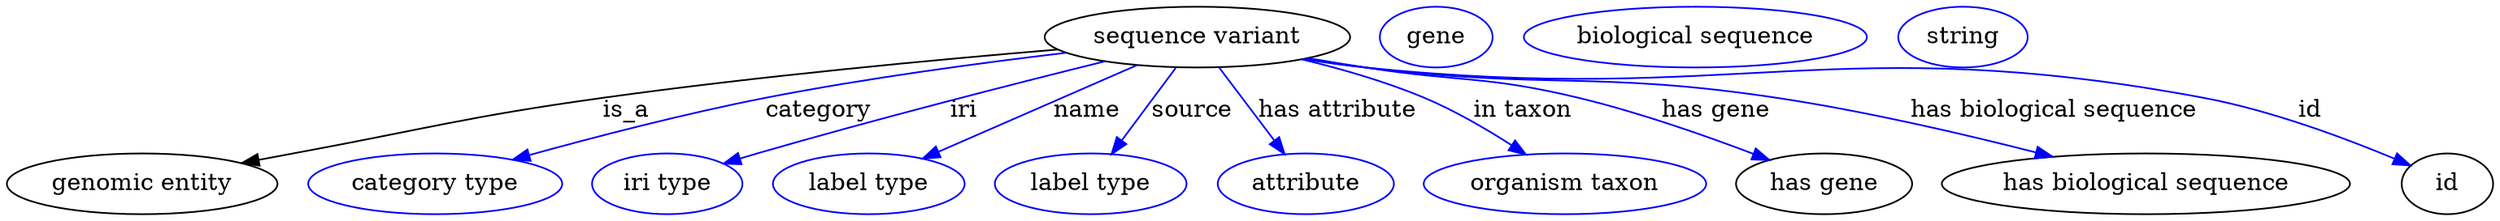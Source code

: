 digraph {
	graph [bb="0,0,1205.7,123"];
	node [label="\N"];
	"sequence variant"	 [height=0.5,
		label="sequence variant",
		pos="577.69,105",
		width=1.9318];
	"genomic entity"	 [height=0.5,
		pos="63.694,18",
		width=1.7693];
	"sequence variant" -> "genomic entity"	 [label=is_a,
		lp="296.69,61.5",
		pos="e,111.56,29.976 512.2,98.729 452.85,92.618 363.09,82.311 285.69,69 218.85,57.504 202.74,51.453 136.69,36 131.74,34.84 126.6,33.616 \
121.44,32.374"];
	category	 [color=blue,
		height=0.5,
		label="category type",
		pos="203.69,18",
		width=1.6249];
	"sequence variant" -> category	 [color=blue,
		label=category,
		lp="388.19,61.5",
		pos="e,241.98,31.79 515.25,96.786 472.55,90.599 414.82,81.112 364.69,69 326.08,59.669 283.24,45.93 251.47,35.062",
		style=solid];
	iri	 [color=blue,
		height=0.5,
		label="iri type",
		pos="316.69,18",
		width=1.011];
	"sequence variant" -> iri	 [color=blue,
		label=iri,
		lp="463.19,61.5",
		pos="e,345.3,29.512 532.12,91.279 488.41,77.906 420.68,56.627 362.69,36 360.13,35.088 357.5,34.126 354.85,33.14",
		style=solid];
	name	 [color=blue,
		height=0.5,
		label="label type",
		pos="416.69,18",
		width=1.2638];
	"sequence variant" -> name	 [color=blue,
		label=name,
		lp="523.19,61.5",
		pos="e,443.63,32.556 547.41,88.636 520.45,74.068 480.98,52.739 452.47,37.333",
		style=solid];
	source	 [color=blue,
		height=0.5,
		label="label type",
		pos="525.69,18",
		width=1.2638];
	"sequence variant" -> source	 [color=blue,
		label=source,
		lp="573.69,61.5",
		pos="e,536.28,35.706 566.92,86.974 559.55,74.644 549.66,58.098 541.42,44.302",
		style=solid];
	"has attribute"	 [color=blue,
		height=0.5,
		label=attribute,
		pos="629.69,18",
		width=1.1193];
	"sequence variant" -> "has attribute"	 [color=blue,
		label="has attribute",
		lp="641.19,61.5",
		pos="e,619.29,35.41 588.47,86.974 595.89,74.562 605.86,57.878 614.14,44.028",
		style=solid];
	"in taxon"	 [color=blue,
		height=0.5,
		label="organism taxon",
		pos="753.69,18",
		width=1.8234];
	"sequence variant" -> "in taxon"	 [color=blue,
		label="in taxon",
		lp="727.19,61.5",
		pos="e,731.65,35.2 623.47,91.436 641.14,85.495 661.27,77.848 678.69,69 694.13,61.165 710.14,50.655 723.38,41.213",
		style=solid];
	"has gene"	 [height=0.5,
		pos="878.69,18",
		width=1.1555];
	"sequence variant" -> "has gene"	 [color=blue,
		label="has gene",
		lp="820.69,61.5",
		pos="e,850.49,31.446 629.47,92.887 638.53,90.857 647.88,88.822 656.69,87 699.63,78.128 711.62,81.346 753.69,69 783.87,60.144 816.76,46.56 \
841.22,35.637",
		style=solid];
	"has biological sequence"	 [height=0.5,
		pos="1032.7,18",
		width=2.6359];
	"sequence variant" -> "has biological sequence"	 [color=blue,
		label="has biological sequence",
		lp="975.69,61.5",
		pos="e,985.2,33.664 628.08,92.49 637.54,90.433 647.39,88.49 656.69,87 741.32,73.451 764.4,84.507 848.69,69 891.76,61.078 939.36,47.755 \
975.36,36.712",
		style=solid];
	id	 [height=0.5,
		pos="1178.7,18",
		width=0.75];
	"sequence variant" -> id	 [color=blue,
		label=id,
		lp="1099.2,61.5",
		pos="e,1157.1,28.837 627.18,92.312 636.9,90.219 647.08,88.308 656.69,87 827.75,63.733 875.35,102.51 1044.7,69 1081.4,61.726 1121.3,45.376 \
1147.9,33.136",
		style=solid];
	"sequence variant_has gene"	 [color=blue,
		height=0.5,
		label=gene,
		pos="692.69,105",
		width=0.75827];
	"sequence variant_has biological sequence"	 [color=blue,
		height=0.5,
		label="biological sequence",
		pos="818.69,105",
		width=2.2387];
	"sequence variant_id"	 [color=blue,
		height=0.5,
		label=string,
		pos="947.69,105",
		width=0.84854];
}
